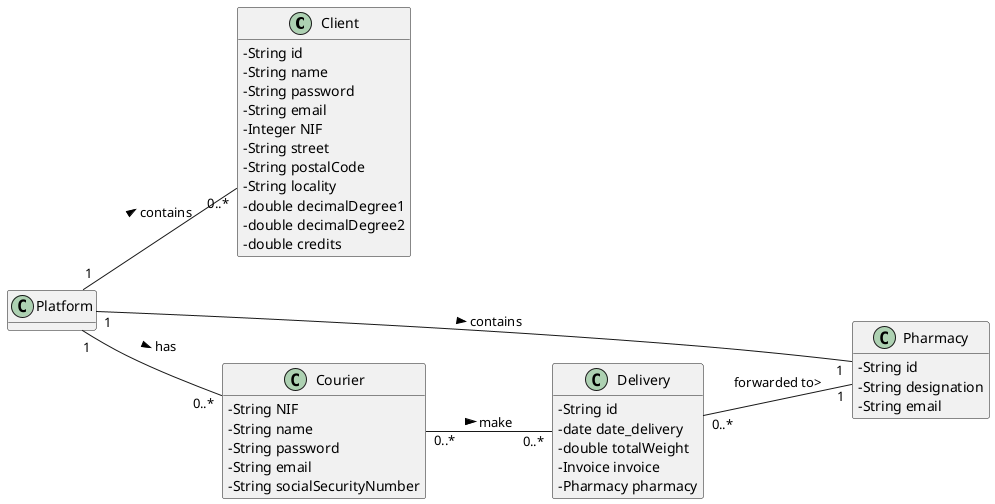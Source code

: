 @startuml
skinparam classAttributeIconSize 0
hide methods
left to right direction

class Client{
  -String id
  -String name
  -String password
  -String email
  -Integer NIF
  -String street
  -String postalCode
  -String locality
  -double decimalDegree1
  -double decimalDegree2
  -double credits

}
class Platform{
}

class Pharmacy {
  -String id
  -String designation
  -String email
}

class Delivery {
  -String id
  -date date_delivery
  -double totalWeight
  -Invoice invoice
  -Pharmacy pharmacy

}

class Courier{
-String NIF
-String name
-String password
-String email
-String socialSecurityNumber

}

Platform"1" -- "0..*"Courier : has >

Courier"0..*" -- "0..*" Delivery : make >

Platform"1" -- "1"Pharmacy : contains >

Platform"1" -- "0..*"Client : contains >

Delivery"0..*" -- "1"Pharmacy: forwarded to>

@enduml
